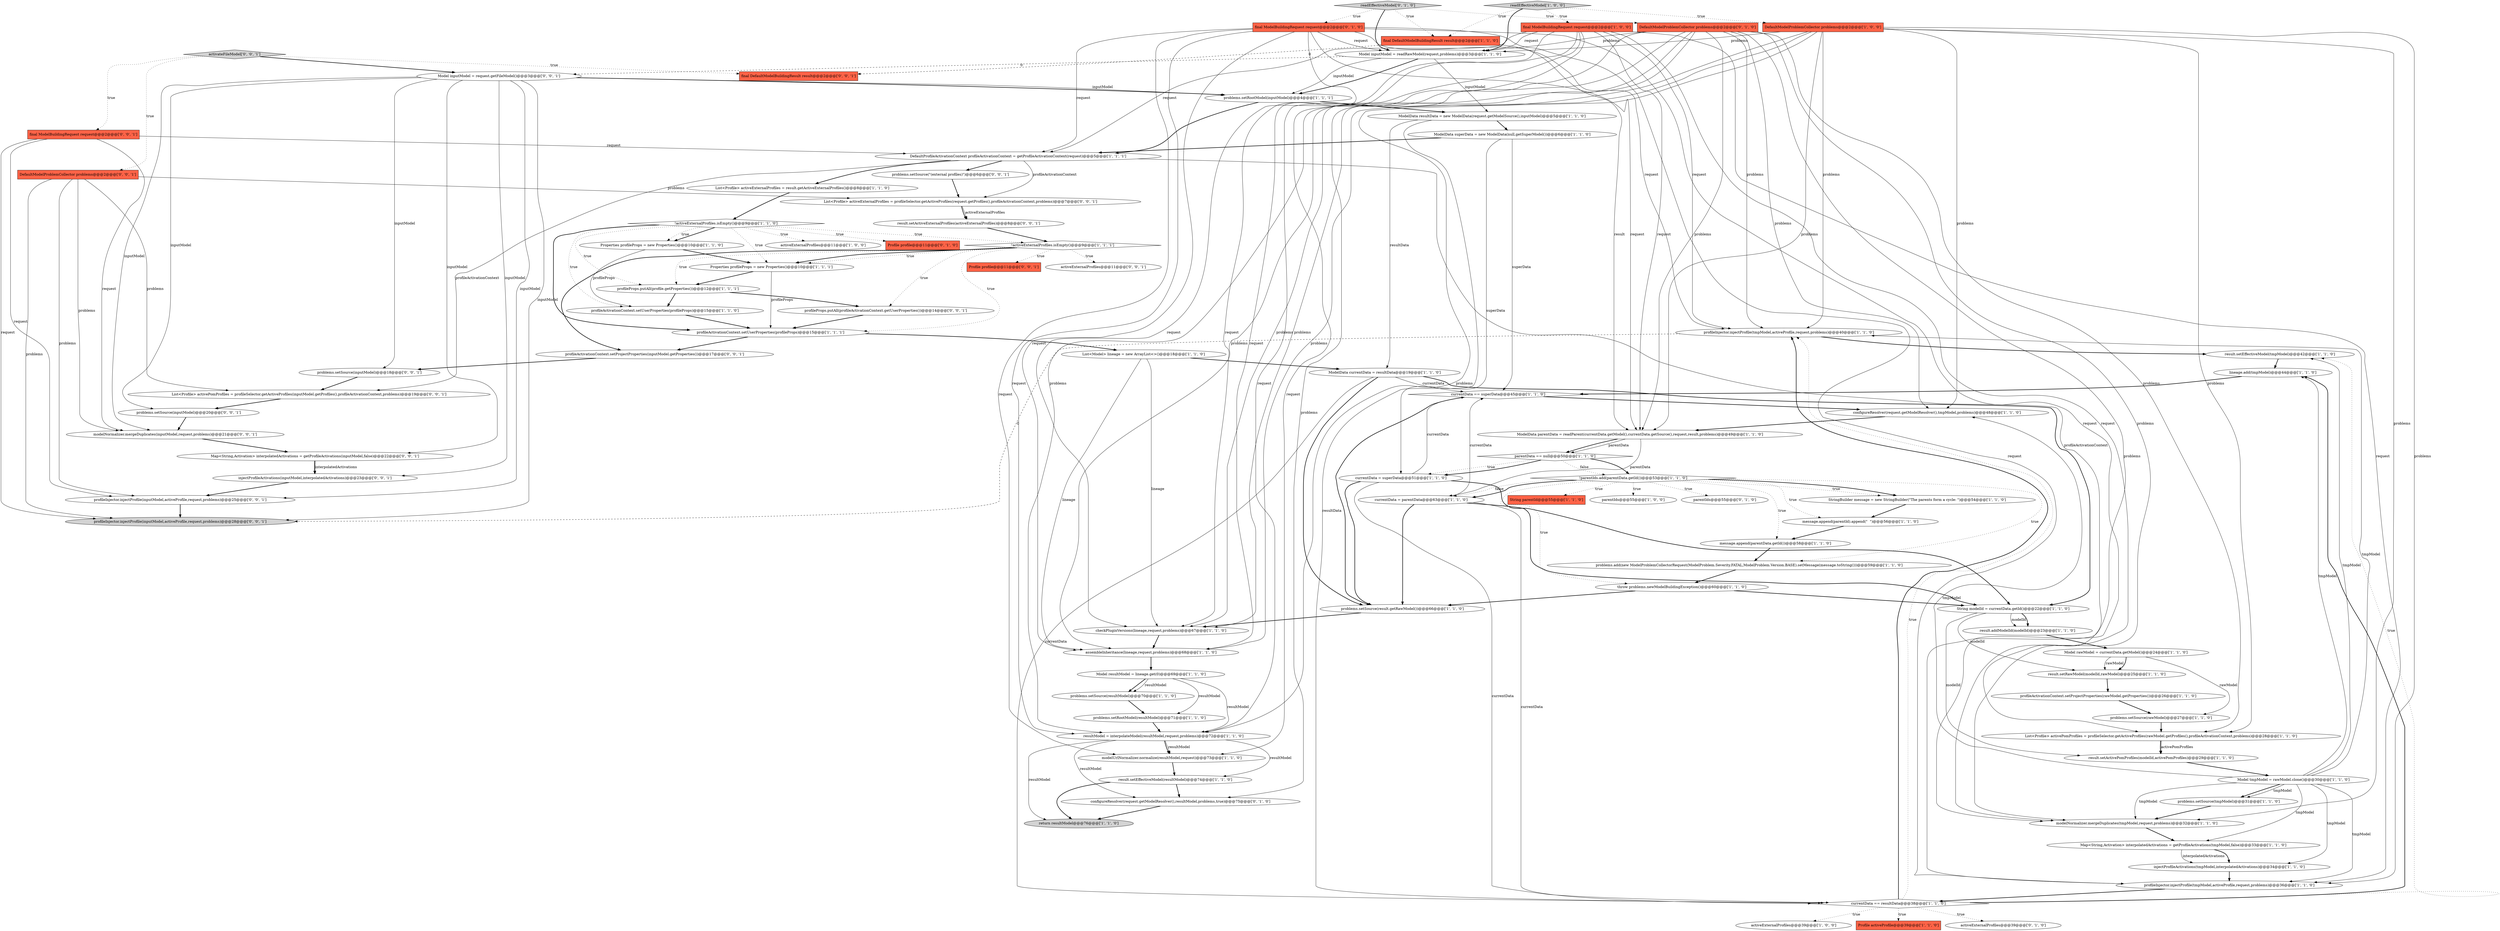 digraph {
14 [style = filled, label = "resultModel = interpolateModel(resultModel,request,problems)@@@72@@@['1', '1', '0']", fillcolor = white, shape = ellipse image = "AAA0AAABBB1BBB"];
62 [style = filled, label = "profileInjector.injectProfile(tmpModel,activeProfile,request,problems)@@@40@@@['1', '1', '0']", fillcolor = white, shape = ellipse image = "AAA0AAABBB1BBB"];
56 [style = filled, label = "problems.setSource(tmpModel)@@@31@@@['1', '1', '0']", fillcolor = white, shape = ellipse image = "AAA0AAABBB1BBB"];
52 [style = filled, label = "DefaultProfileActivationContext profileActivationContext = getProfileActivationContext(request)@@@5@@@['1', '1', '1']", fillcolor = white, shape = ellipse image = "AAA0AAABBB1BBB"];
9 [style = filled, label = "Properties profileProps = new Properties()@@@10@@@['1', '1', '0']", fillcolor = white, shape = ellipse image = "AAA0AAABBB1BBB"];
57 [style = filled, label = "profileInjector.injectProfile(tmpModel,activeProfile,request,problems)@@@36@@@['1', '1', '0']", fillcolor = white, shape = ellipse image = "AAA0AAABBB1BBB"];
1 [style = filled, label = "injectProfileActivations(tmpModel,interpolatedActivations)@@@34@@@['1', '1', '0']", fillcolor = white, shape = ellipse image = "AAA0AAABBB1BBB"];
31 [style = filled, label = "final ModelBuildingRequest request@@@2@@@['1', '0', '0']", fillcolor = tomato, shape = box image = "AAA0AAABBB1BBB"];
38 [style = filled, label = "checkPluginVersions(lineage,request,problems)@@@67@@@['1', '1', '0']", fillcolor = white, shape = ellipse image = "AAA0AAABBB1BBB"];
30 [style = filled, label = "problems.setRootModel(resultModel)@@@71@@@['1', '1', '0']", fillcolor = white, shape = ellipse image = "AAA0AAABBB1BBB"];
18 [style = filled, label = "List<Profile> activeExternalProfiles = result.getActiveExternalProfiles()@@@8@@@['1', '1', '0']", fillcolor = white, shape = ellipse image = "AAA0AAABBB1BBB"];
44 [style = filled, label = "problems.setSource(rawModel)@@@27@@@['1', '1', '0']", fillcolor = white, shape = ellipse image = "AAA0AAABBB1BBB"];
82 [style = filled, label = "profileInjector.injectProfile(inputModel,activeProfile,request,problems)@@@25@@@['0', '0', '1']", fillcolor = white, shape = ellipse image = "AAA0AAABBB3BBB"];
33 [style = filled, label = "lineage.add(tmpModel)@@@44@@@['1', '1', '0']", fillcolor = white, shape = ellipse image = "AAA0AAABBB1BBB"];
23 [style = filled, label = "ModelData resultData = new ModelData(request.getModelSource(),inputModel)@@@5@@@['1', '1', '0']", fillcolor = white, shape = ellipse image = "AAA0AAABBB1BBB"];
3 [style = filled, label = "Model tmpModel = rawModel.clone()@@@30@@@['1', '1', '0']", fillcolor = white, shape = ellipse image = "AAA0AAABBB1BBB"];
88 [style = filled, label = "problems.setSource(\"(external profiles)\")@@@6@@@['0', '0', '1']", fillcolor = white, shape = ellipse image = "AAA0AAABBB3BBB"];
40 [style = filled, label = "profileActivationContext.setUserProperties(profileProps)@@@15@@@['1', '1', '0']", fillcolor = white, shape = ellipse image = "AAA0AAABBB1BBB"];
24 [style = filled, label = "List<Profile> activePomProfiles = profileSelector.getActiveProfiles(rawModel.getProfiles(),profileActivationContext,problems)@@@28@@@['1', '1', '0']", fillcolor = white, shape = ellipse image = "AAA0AAABBB1BBB"];
0 [style = filled, label = "List<Model> lineage = new ArrayList<>()@@@18@@@['1', '1', '0']", fillcolor = white, shape = ellipse image = "AAA0AAABBB1BBB"];
34 [style = filled, label = "currentData == superData@@@45@@@['1', '1', '0']", fillcolor = white, shape = diamond image = "AAA0AAABBB1BBB"];
65 [style = filled, label = "parentIds@@@55@@@['0', '1', '0']", fillcolor = white, shape = ellipse image = "AAA0AAABBB2BBB"];
55 [style = filled, label = "problems.setSource(result.getRawModel())@@@66@@@['1', '1', '0']", fillcolor = white, shape = ellipse image = "AAA0AAABBB1BBB"];
86 [style = filled, label = "activeExternalProfiles@@@11@@@['0', '0', '1']", fillcolor = white, shape = ellipse image = "AAA0AAABBB3BBB"];
54 [style = filled, label = "parentData == null@@@50@@@['1', '1', '0']", fillcolor = white, shape = diamond image = "AAA0AAABBB1BBB"];
77 [style = filled, label = "modelNormalizer.mergeDuplicates(inputModel,request,problems)@@@21@@@['0', '0', '1']", fillcolor = white, shape = ellipse image = "AAA0AAABBB3BBB"];
43 [style = filled, label = "!activeExternalProfiles.isEmpty()@@@9@@@['1', '1', '0']", fillcolor = white, shape = diamond image = "AAA0AAABBB1BBB"];
89 [style = filled, label = "profileActivationContext.setProjectProperties(inputModel.getProperties())@@@17@@@['0', '0', '1']", fillcolor = white, shape = ellipse image = "AAA0AAABBB3BBB"];
2 [style = filled, label = "message.append(parentId).append(\"  \")@@@56@@@['1', '1', '0']", fillcolor = white, shape = ellipse image = "AAA0AAABBB1BBB"];
59 [style = filled, label = "result.setActivePomProfiles(modelId,activePomProfiles)@@@29@@@['1', '1', '0']", fillcolor = white, shape = ellipse image = "AAA0AAABBB1BBB"];
90 [style = filled, label = "final DefaultModelBuildingResult result@@@2@@@['0', '0', '1']", fillcolor = tomato, shape = box image = "AAA0AAABBB3BBB"];
79 [style = filled, label = "DefaultModelProblemCollector problems@@@2@@@['0', '0', '1']", fillcolor = tomato, shape = box image = "AAA0AAABBB3BBB"];
74 [style = filled, label = "List<Profile> activePomProfiles = profileSelector.getActiveProfiles(inputModel.getProfiles(),profileActivationContext,problems)@@@19@@@['0', '0', '1']", fillcolor = white, shape = ellipse image = "AAA0AAABBB3BBB"];
36 [style = filled, label = "configureResolver(request.getModelResolver(),tmpModel,problems)@@@48@@@['1', '1', '0']", fillcolor = white, shape = ellipse image = "AAA0AAABBB1BBB"];
37 [style = filled, label = "currentData == resultData@@@38@@@['1', '1', '0']", fillcolor = white, shape = diamond image = "AAA0AAABBB1BBB"];
47 [style = filled, label = "final DefaultModelBuildingResult result@@@2@@@['1', '1', '0']", fillcolor = tomato, shape = box image = "AAA0AAABBB1BBB"];
53 [style = filled, label = "activeExternalProfiles@@@39@@@['1', '0', '0']", fillcolor = white, shape = ellipse image = "AAA0AAABBB1BBB"];
28 [style = filled, label = "Model resultModel = lineage.get(0)@@@69@@@['1', '1', '0']", fillcolor = white, shape = ellipse image = "AAA0AAABBB1BBB"];
70 [style = filled, label = "DefaultModelProblemCollector problems@@@2@@@['0', '1', '0']", fillcolor = tomato, shape = box image = "AAA0AAABBB2BBB"];
72 [style = filled, label = "problems.setSource(inputModel)@@@20@@@['0', '0', '1']", fillcolor = white, shape = ellipse image = "AAA0AAABBB3BBB"];
58 [style = filled, label = "String parentId@@@55@@@['1', '1', '0']", fillcolor = tomato, shape = box image = "AAA0AAABBB1BBB"];
42 [style = filled, label = "result.setEffectiveModel(tmpModel)@@@42@@@['1', '1', '0']", fillcolor = white, shape = ellipse image = "AAA0AAABBB1BBB"];
67 [style = filled, label = "readEffectiveModel['0', '1', '0']", fillcolor = lightgray, shape = diamond image = "AAA0AAABBB2BBB"];
27 [style = filled, label = "profileProps.putAll(profile.getProperties())@@@12@@@['1', '1', '1']", fillcolor = white, shape = ellipse image = "AAA0AAABBB1BBB"];
32 [style = filled, label = "result.setRawModel(modelId,rawModel)@@@25@@@['1', '1', '0']", fillcolor = white, shape = ellipse image = "AAA0AAABBB1BBB"];
63 [style = filled, label = "!activeExternalProfiles.isEmpty()@@@9@@@['1', '1', '1']", fillcolor = white, shape = diamond image = "AAA0AAABBB1BBB"];
76 [style = filled, label = "activateFileModel['0', '0', '1']", fillcolor = lightgray, shape = diamond image = "AAA0AAABBB3BBB"];
73 [style = filled, label = "List<Profile> activeExternalProfiles = profileSelector.getActiveProfiles(request.getProfiles(),profileActivationContext,problems)@@@7@@@['0', '0', '1']", fillcolor = white, shape = ellipse image = "AAA0AAABBB3BBB"];
21 [style = filled, label = "problems.setRootModel(inputModel)@@@4@@@['1', '1', '1']", fillcolor = white, shape = ellipse image = "AAA0AAABBB1BBB"];
48 [style = filled, label = "!parentIds.add(parentData.getId())@@@53@@@['1', '1', '0']", fillcolor = white, shape = diamond image = "AAA0AAABBB1BBB"];
22 [style = filled, label = "currentData = superData@@@51@@@['1', '1', '0']", fillcolor = white, shape = ellipse image = "AAA0AAABBB1BBB"];
35 [style = filled, label = "ModelData currentData = resultData@@@19@@@['1', '1', '0']", fillcolor = white, shape = ellipse image = "AAA0AAABBB1BBB"];
85 [style = filled, label = "profileInjector.injectProfile(inputModel,activeProfile,request,problems)@@@28@@@['0', '0', '1']", fillcolor = lightgray, shape = ellipse image = "AAA0AAABBB3BBB"];
50 [style = filled, label = "return resultModel@@@76@@@['1', '1', '0']", fillcolor = lightgray, shape = ellipse image = "AAA0AAABBB1BBB"];
49 [style = filled, label = "String modelId = currentData.getId()@@@22@@@['1', '1', '0']", fillcolor = white, shape = ellipse image = "AAA0AAABBB1BBB"];
64 [style = filled, label = "final ModelBuildingRequest request@@@2@@@['0', '1', '0']", fillcolor = tomato, shape = box image = "AAA0AAABBB2BBB"];
69 [style = filled, label = "configureResolver(request.getModelResolver(),resultModel,problems,true)@@@75@@@['0', '1', '0']", fillcolor = white, shape = ellipse image = "AAA1AAABBB2BBB"];
5 [style = filled, label = "StringBuilder message = new StringBuilder(\"The parents form a cycle: \")@@@54@@@['1', '1', '0']", fillcolor = white, shape = ellipse image = "AAA0AAABBB1BBB"];
13 [style = filled, label = "problems.setSource(resultModel)@@@70@@@['1', '1', '0']", fillcolor = white, shape = ellipse image = "AAA0AAABBB1BBB"];
46 [style = filled, label = "result.addModelId(modelId)@@@23@@@['1', '1', '0']", fillcolor = white, shape = ellipse image = "AAA0AAABBB1BBB"];
6 [style = filled, label = "modelNormalizer.mergeDuplicates(tmpModel,request,problems)@@@32@@@['1', '1', '0']", fillcolor = white, shape = ellipse image = "AAA0AAABBB1BBB"];
26 [style = filled, label = "ModelData superData = new ModelData(null,getSuperModel())@@@6@@@['1', '1', '0']", fillcolor = white, shape = ellipse image = "AAA0AAABBB1BBB"];
7 [style = filled, label = "Properties profileProps = new Properties()@@@10@@@['1', '1', '1']", fillcolor = white, shape = ellipse image = "AAA0AAABBB1BBB"];
51 [style = filled, label = "currentData = parentData@@@63@@@['1', '1', '0']", fillcolor = white, shape = ellipse image = "AAA0AAABBB1BBB"];
61 [style = filled, label = "Profile activeProfile@@@39@@@['1', '1', '0']", fillcolor = tomato, shape = box image = "AAA0AAABBB1BBB"];
15 [style = filled, label = "Map<String,Activation> interpolatedActivations = getProfileActivations(tmpModel,false)@@@33@@@['1', '1', '0']", fillcolor = white, shape = ellipse image = "AAA0AAABBB1BBB"];
80 [style = filled, label = "profileProps.putAll(profileActivationContext.getUserProperties())@@@14@@@['0', '0', '1']", fillcolor = white, shape = ellipse image = "AAA0AAABBB3BBB"];
68 [style = filled, label = "activeExternalProfiles@@@39@@@['0', '1', '0']", fillcolor = white, shape = ellipse image = "AAA0AAABBB2BBB"];
39 [style = filled, label = "Model inputModel = readRawModel(request,problems)@@@3@@@['1', '1', '0']", fillcolor = white, shape = ellipse image = "AAA0AAABBB1BBB"];
8 [style = filled, label = "profileActivationContext.setProjectProperties(rawModel.getProperties())@@@26@@@['1', '1', '0']", fillcolor = white, shape = ellipse image = "AAA0AAABBB1BBB"];
4 [style = filled, label = "activeExternalProfiles@@@11@@@['1', '0', '0']", fillcolor = white, shape = ellipse image = "AAA0AAABBB1BBB"];
11 [style = filled, label = "result.setEffectiveModel(resultModel)@@@74@@@['1', '1', '0']", fillcolor = white, shape = ellipse image = "AAA0AAABBB1BBB"];
10 [style = filled, label = "modelUrlNormalizer.normalize(resultModel,request)@@@73@@@['1', '1', '0']", fillcolor = white, shape = ellipse image = "AAA0AAABBB1BBB"];
78 [style = filled, label = "Model inputModel = request.getFileModel()@@@3@@@['0', '0', '1']", fillcolor = white, shape = ellipse image = "AAA0AAABBB3BBB"];
81 [style = filled, label = "problems.setSource(inputModel)@@@18@@@['0', '0', '1']", fillcolor = white, shape = ellipse image = "AAA0AAABBB3BBB"];
83 [style = filled, label = "final ModelBuildingRequest request@@@2@@@['0', '0', '1']", fillcolor = tomato, shape = box image = "AAA0AAABBB3BBB"];
60 [style = filled, label = "Model rawModel = currentData.getModel()@@@24@@@['1', '1', '0']", fillcolor = white, shape = ellipse image = "AAA0AAABBB1BBB"];
16 [style = filled, label = "DefaultModelProblemCollector problems@@@2@@@['1', '0', '0']", fillcolor = tomato, shape = box image = "AAA0AAABBB1BBB"];
19 [style = filled, label = "ModelData parentData = readParent(currentData.getModel(),currentData.getSource(),request,result,problems)@@@49@@@['1', '1', '0']", fillcolor = white, shape = ellipse image = "AAA0AAABBB1BBB"];
87 [style = filled, label = "Profile profile@@@11@@@['0', '0', '1']", fillcolor = tomato, shape = box image = "AAA0AAABBB3BBB"];
75 [style = filled, label = "result.setActiveExternalProfiles(activeExternalProfiles)@@@8@@@['0', '0', '1']", fillcolor = white, shape = ellipse image = "AAA0AAABBB3BBB"];
17 [style = filled, label = "assembleInheritance(lineage,request,problems)@@@68@@@['1', '1', '0']", fillcolor = white, shape = ellipse image = "AAA0AAABBB1BBB"];
12 [style = filled, label = "message.append(parentData.getId())@@@58@@@['1', '1', '0']", fillcolor = white, shape = ellipse image = "AAA0AAABBB1BBB"];
84 [style = filled, label = "injectProfileActivations(inputModel,interpolatedActivations)@@@23@@@['0', '0', '1']", fillcolor = white, shape = ellipse image = "AAA0AAABBB3BBB"];
45 [style = filled, label = "readEffectiveModel['1', '0', '0']", fillcolor = lightgray, shape = diamond image = "AAA0AAABBB1BBB"];
20 [style = filled, label = "profileActivationContext.setUserProperties(profileProps)@@@15@@@['1', '1', '1']", fillcolor = white, shape = ellipse image = "AAA0AAABBB1BBB"];
66 [style = filled, label = "Profile profile@@@11@@@['0', '1', '0']", fillcolor = tomato, shape = box image = "AAA0AAABBB2BBB"];
71 [style = filled, label = "Map<String,Activation> interpolatedActivations = getProfileActivations(inputModel,false)@@@22@@@['0', '0', '1']", fillcolor = white, shape = ellipse image = "AAA0AAABBB3BBB"];
41 [style = filled, label = "parentIds@@@55@@@['1', '0', '0']", fillcolor = white, shape = ellipse image = "AAA0AAABBB1BBB"];
25 [style = filled, label = "problems.add(new ModelProblemCollectorRequest(ModelProblem.Severity.FATAL,ModelProblem.Version.BASE).setMessage(message.toString()))@@@59@@@['1', '1', '0']", fillcolor = white, shape = ellipse image = "AAA0AAABBB1BBB"];
29 [style = filled, label = "throw problems.newModelBuildingException()@@@60@@@['1', '1', '0']", fillcolor = white, shape = ellipse image = "AAA0AAABBB1BBB"];
12->25 [style = bold, label=""];
28->13 [style = bold, label=""];
48->58 [style = dotted, label="true"];
64->6 [style = solid, label="request"];
31->57 [style = solid, label="request"];
70->38 [style = solid, label="problems"];
73->75 [style = bold, label=""];
49->46 [style = solid, label="modelId"];
15->1 [style = bold, label=""];
3->6 [style = solid, label="tmpModel"];
83->85 [style = solid, label="request"];
16->17 [style = solid, label="problems"];
70->57 [style = solid, label="problems"];
35->37 [style = solid, label="currentData"];
3->62 [style = solid, label="tmpModel"];
79->74 [style = solid, label="problems"];
33->34 [style = bold, label=""];
37->33 [style = bold, label=""];
10->11 [style = bold, label=""];
45->31 [style = dotted, label="true"];
3->33 [style = solid, label="tmpModel"];
80->20 [style = bold, label=""];
48->51 [style = dotted, label="false"];
83->77 [style = solid, label="request"];
70->19 [style = solid, label="problems"];
52->88 [style = bold, label=""];
84->82 [style = bold, label=""];
78->85 [style = solid, label="inputModel"];
79->82 [style = solid, label="problems"];
70->69 [style = solid, label="problems"];
26->52 [style = bold, label=""];
11->69 [style = bold, label=""];
34->55 [style = bold, label=""];
70->36 [style = solid, label="problems"];
31->52 [style = solid, label="request"];
70->17 [style = solid, label="problems"];
38->17 [style = bold, label=""];
43->40 [style = dotted, label="true"];
45->16 [style = dotted, label="true"];
39->78 [style = dashed, label="0"];
16->38 [style = solid, label="problems"];
31->19 [style = solid, label="request"];
51->49 [style = bold, label=""];
88->73 [style = bold, label=""];
20->0 [style = bold, label=""];
45->47 [style = dotted, label="true"];
64->10 [style = solid, label="request"];
14->10 [style = bold, label=""];
67->47 [style = dotted, label="true"];
31->39 [style = solid, label="request"];
16->62 [style = solid, label="problems"];
67->39 [style = bold, label=""];
39->21 [style = solid, label="inputModel"];
31->6 [style = solid, label="request"];
55->38 [style = bold, label=""];
62->85 [style = dashed, label="0"];
16->14 [style = solid, label="problems"];
14->10 [style = solid, label="resultModel"];
16->36 [style = solid, label="problems"];
54->22 [style = dotted, label="true"];
26->22 [style = solid, label="superData"];
43->66 [style = dotted, label="true"];
60->32 [style = solid, label="rawModel"];
6->15 [style = bold, label=""];
57->37 [style = bold, label=""];
63->89 [style = bold, label=""];
64->52 [style = solid, label="request"];
70->6 [style = solid, label="problems"];
36->19 [style = bold, label=""];
37->53 [style = dotted, label="true"];
63->7 [style = dotted, label="true"];
19->51 [style = solid, label="parentData"];
21->52 [style = bold, label=""];
23->26 [style = bold, label=""];
26->34 [style = solid, label="superData"];
63->87 [style = dotted, label="true"];
78->72 [style = solid, label="inputModel"];
39->23 [style = solid, label="inputModel"];
3->15 [style = solid, label="tmpModel"];
14->50 [style = solid, label="resultModel"];
31->14 [style = solid, label="request"];
43->27 [style = dotted, label="true"];
70->62 [style = solid, label="problems"];
18->43 [style = bold, label=""];
3->57 [style = solid, label="tmpModel"];
52->73 [style = solid, label="profileActivationContext"];
60->44 [style = solid, label="rawModel"];
43->7 [style = dotted, label="true"];
54->48 [style = dotted, label="false"];
63->80 [style = dotted, label="true"];
43->20 [style = bold, label=""];
44->24 [style = bold, label=""];
24->59 [style = solid, label="activePomProfiles"];
48->5 [style = dotted, label="true"];
30->14 [style = bold, label=""];
23->37 [style = solid, label="resultData"];
72->77 [style = bold, label=""];
47->19 [style = solid, label="result"];
63->86 [style = dotted, label="true"];
43->9 [style = bold, label=""];
47->90 [style = dashed, label="0"];
49->32 [style = solid, label="modelId"];
51->34 [style = solid, label="currentData"];
76->79 [style = dotted, label="true"];
48->29 [style = dotted, label="true"];
7->27 [style = bold, label=""];
29->55 [style = bold, label=""];
76->90 [style = dotted, label="true"];
42->33 [style = bold, label=""];
64->19 [style = solid, label="request"];
43->9 [style = dotted, label="true"];
28->13 [style = solid, label="resultModel"];
73->75 [style = solid, label="activeExternalProfiles"];
63->20 [style = dotted, label="true"];
83->82 [style = solid, label="request"];
59->3 [style = bold, label=""];
16->6 [style = solid, label="problems"];
16->24 [style = solid, label="problems"];
52->18 [style = bold, label=""];
16->57 [style = solid, label="problems"];
78->21 [style = bold, label=""];
63->27 [style = dotted, label="true"];
63->7 [style = bold, label=""];
48->2 [style = dotted, label="true"];
56->6 [style = bold, label=""];
1->57 [style = bold, label=""];
3->36 [style = solid, label="tmpModel"];
78->71 [style = solid, label="inputModel"];
22->55 [style = bold, label=""];
34->36 [style = bold, label=""];
54->22 [style = bold, label=""];
48->41 [style = dotted, label="true"];
83->52 [style = solid, label="request"];
48->5 [style = bold, label=""];
35->34 [style = solid, label="currentData"];
31->17 [style = solid, label="request"];
3->42 [style = solid, label="tmpModel"];
49->59 [style = solid, label="modelId"];
64->38 [style = solid, label="request"];
28->14 [style = solid, label="resultModel"];
78->77 [style = solid, label="inputModel"];
62->42 [style = bold, label=""];
35->55 [style = bold, label=""];
60->32 [style = bold, label=""];
11->50 [style = bold, label=""];
81->74 [style = bold, label=""];
64->14 [style = solid, label="request"];
78->82 [style = solid, label="inputModel"];
32->8 [style = bold, label=""];
37->42 [style = dotted, label="true"];
48->12 [style = dotted, label="true"];
79->77 [style = solid, label="problems"];
16->19 [style = solid, label="problems"];
8->44 [style = bold, label=""];
82->85 [style = bold, label=""];
67->64 [style = dotted, label="true"];
51->55 [style = bold, label=""];
64->62 [style = solid, label="request"];
3->1 [style = solid, label="tmpModel"];
29->49 [style = bold, label=""];
24->59 [style = bold, label=""];
19->54 [style = bold, label=""];
89->81 [style = bold, label=""];
64->17 [style = solid, label="request"];
16->39 [style = solid, label="problems"];
14->69 [style = solid, label="resultModel"];
79->85 [style = solid, label="problems"];
70->39 [style = solid, label="problems"];
37->62 [style = bold, label=""];
20->89 [style = bold, label=""];
75->63 [style = bold, label=""];
27->80 [style = bold, label=""];
5->2 [style = bold, label=""];
31->38 [style = solid, label="request"];
7->20 [style = solid, label="profileProps"];
25->29 [style = bold, label=""];
67->70 [style = dotted, label="true"];
52->24 [style = solid, label="profileActivationContext"];
13->30 [style = bold, label=""];
0->35 [style = bold, label=""];
3->56 [style = bold, label=""];
48->51 [style = bold, label=""];
0->38 [style = solid, label="lineage"];
31->62 [style = solid, label="request"];
76->78 [style = bold, label=""];
28->30 [style = solid, label="resultModel"];
39->21 [style = bold, label=""];
51->37 [style = solid, label="currentData"];
78->21 [style = solid, label="inputModel"];
43->4 [style = dotted, label="true"];
0->17 [style = solid, label="lineage"];
71->84 [style = bold, label=""];
69->50 [style = bold, label=""];
78->81 [style = solid, label="inputModel"];
77->71 [style = bold, label=""];
9->40 [style = solid, label="profileProps"];
22->37 [style = solid, label="currentData"];
78->84 [style = solid, label="inputModel"];
52->74 [style = solid, label="profileActivationContext"];
43->63 [style = dotted, label="true"];
23->35 [style = solid, label="resultData"];
37->62 [style = dotted, label="true"];
70->24 [style = solid, label="problems"];
27->40 [style = bold, label=""];
15->1 [style = solid, label="interpolatedActivations"];
37->61 [style = dotted, label="true"];
48->25 [style = dotted, label="true"];
76->83 [style = dotted, label="true"];
70->14 [style = solid, label="problems"];
46->60 [style = bold, label=""];
22->49 [style = bold, label=""];
37->68 [style = dotted, label="true"];
3->56 [style = solid, label="tmpModel"];
22->34 [style = solid, label="currentData"];
54->48 [style = bold, label=""];
17->28 [style = bold, label=""];
71->84 [style = solid, label="interpolatedActivations"];
48->65 [style = dotted, label="true"];
35->49 [style = bold, label=""];
49->46 [style = bold, label=""];
21->23 [style = bold, label=""];
31->10 [style = solid, label="request"];
40->20 [style = bold, label=""];
45->39 [style = bold, label=""];
74->72 [style = bold, label=""];
19->54 [style = solid, label="parentData"];
64->57 [style = solid, label="request"];
14->11 [style = solid, label="resultModel"];
79->73 [style = solid, label="problems"];
64->39 [style = solid, label="request"];
2->12 [style = bold, label=""];
9->7 [style = bold, label=""];
}

